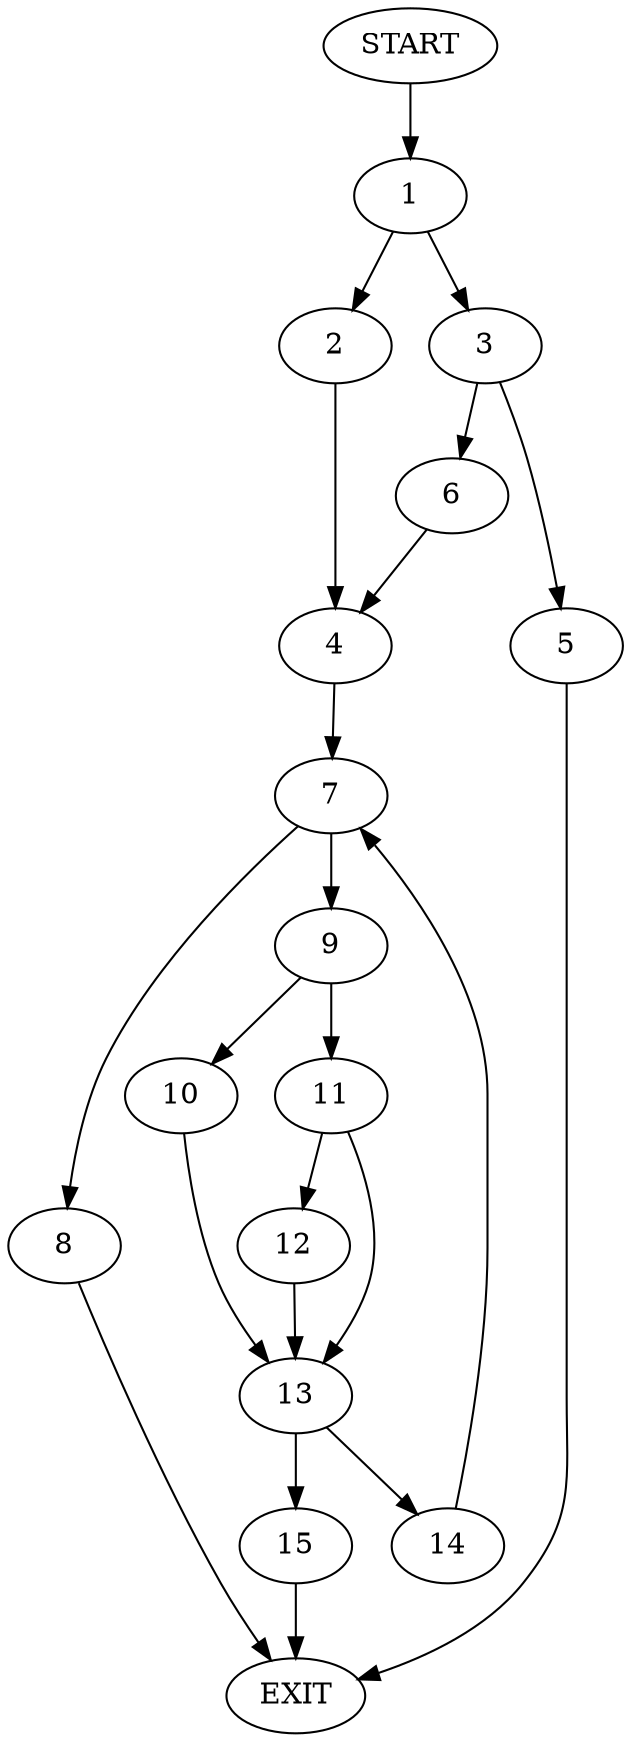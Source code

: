digraph {
0 [label="START"]
16 [label="EXIT"]
0 -> 1
1 -> 2
1 -> 3
2 -> 4
3 -> 5
3 -> 6
4 -> 7
5 -> 16
6 -> 4
7 -> 8
7 -> 9
8 -> 16
9 -> 10
9 -> 11
11 -> 12
11 -> 13
10 -> 13
13 -> 14
13 -> 15
12 -> 13
15 -> 16
14 -> 7
}

